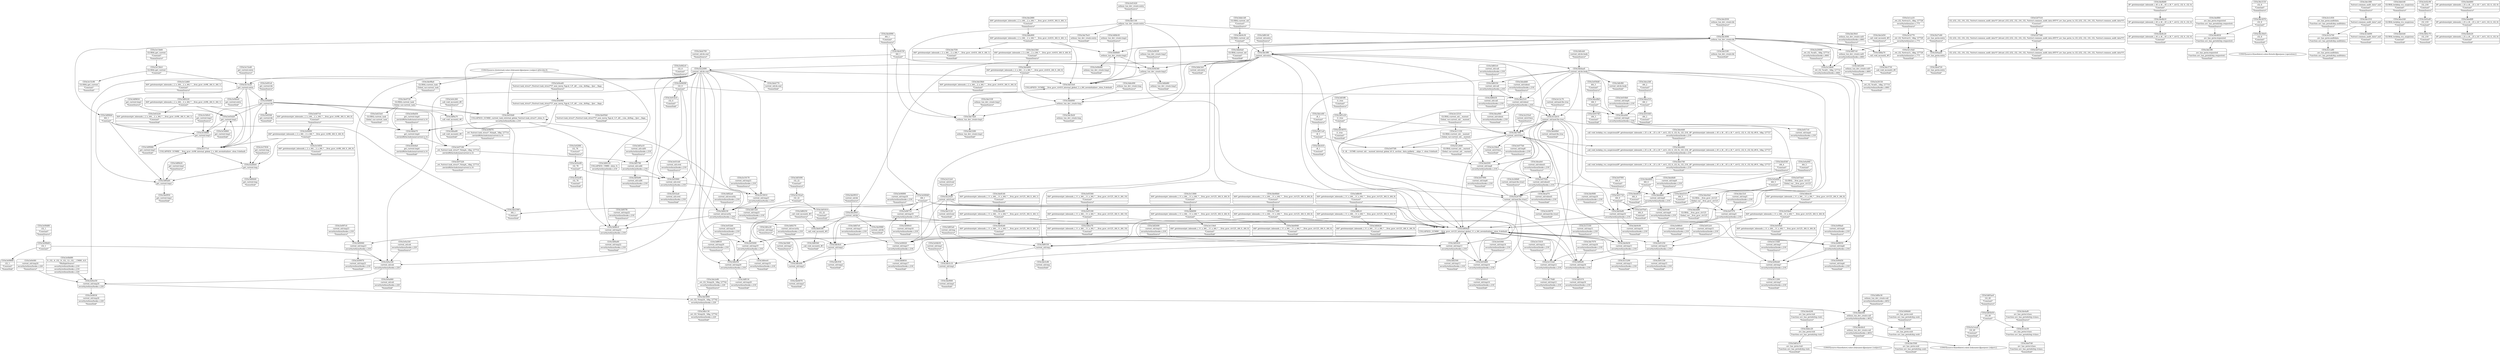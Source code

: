 digraph {
	CE0x3df0220 [shape=record,shape=Mrecord,label="{CE0x3df0220|i64*_getelementptr_inbounds_(_2_x_i64_,_2_x_i64_*___llvm_gcov_ctr98,_i64_0,_i64_1)|*Constant*}"]
	CE0x3dfee70 [shape=record,shape=Mrecord,label="{CE0x3dfee70|i64*_getelementptr_inbounds_(_11_x_i64_,_11_x_i64_*___llvm_gcov_ctr125,_i64_0,_i64_10)|*Constant*|*SummSink*}"]
	CE0x3de8b80 [shape=record,shape=Mrecord,label="{CE0x3de8b80|i8*_getelementptr_inbounds_(_45_x_i8_,_45_x_i8_*_.str12,_i32_0,_i32_0)|*Constant*|*SummSource*}"]
	CE0x3de2300 [shape=record,shape=Mrecord,label="{CE0x3de2300|i64_1|*Constant*|*SummSink*}"]
	CE0x3de23b0 [shape=record,shape=Mrecord,label="{CE0x3de23b0|i64*_getelementptr_inbounds_(_2_x_i64_,_2_x_i64_*___llvm_gcov_ctr410,_i64_0,_i64_0)|*Constant*|*SummSource*}"]
	CE0x3de8b10 [shape=record,shape=Mrecord,label="{CE0x3de8b10|i8*_getelementptr_inbounds_(_45_x_i8_,_45_x_i8_*_.str12,_i32_0,_i32_0)|*Constant*}"]
	CE0x3de4d00 [shape=record,shape=Mrecord,label="{CE0x3de4d00|i64*_getelementptr_inbounds_(_2_x_i64_,_2_x_i64_*___llvm_gcov_ctr410,_i64_0,_i64_0)|*Constant*}"]
	CE0x3e02ef0 [shape=record,shape=Mrecord,label="{CE0x3e02ef0|i32_78|*Constant*|*SummSink*}"]
	CE0x3dfc8c0 [shape=record,shape=Mrecord,label="{CE0x3dfc8c0|current_sid:tmp2}"]
	CE0x3de3560 [shape=record,shape=Mrecord,label="{CE0x3de3560|avc_has_perm:ssid|Function::avc_has_perm&Arg::ssid::|*SummSink*}"]
	CE0x5b27e80 [shape=record,shape=Mrecord,label="{CE0x5b27e80|avc_has_perm:entry|*SummSource*}"]
	CE0x3dffe90 [shape=record,shape=Mrecord,label="{CE0x3dffe90|i64*_getelementptr_inbounds_(_11_x_i64_,_11_x_i64_*___llvm_gcov_ctr125,_i64_0,_i64_9)|*Constant*|*SummSource*}"]
	CE0x3e05000 [shape=record,shape=Mrecord,label="{CE0x3e05000|current_sid:tmp19|security/selinux/hooks.c,218}"]
	CE0x3e22420 [shape=record,shape=Mrecord,label="{CE0x3e22420|current_sid:if.end}"]
	CE0x36e30e0 [shape=record,shape=Mrecord,label="{CE0x36e30e0|i32_8|*Constant*|*SummSink*}"]
	CE0x3de29e0 [shape=record,shape=Mrecord,label="{CE0x3de29e0|current_sid:bb}"]
	CE0x3e07990 [shape=record,shape=Mrecord,label="{CE0x3e07990|current_sid:tmp8|security/selinux/hooks.c,218|*SummSink*}"]
	CE0x3dea8d0 [shape=record,shape=Mrecord,label="{CE0x3dea8d0|current_sid:tobool|security/selinux/hooks.c,218|*SummSource*}"]
	CE0x3e0e8a0 [shape=record,shape=Mrecord,label="{CE0x3e0e8a0|get_current:tmp4|./arch/x86/include/asm/current.h,14|*SummSink*}"]
	CE0x3e06ee0 [shape=record,shape=Mrecord,label="{CE0x3e06ee0|get_current:entry|*SummSink*}"]
	CE0x3ddfb60 [shape=record,shape=Mrecord,label="{CE0x3ddfb60|selinux_tun_dev_create:tmp2}"]
	CE0x549fd40 [shape=record,shape=Mrecord,label="{CE0x549fd40|avc_has_perm:ssid|Function::avc_has_perm&Arg::ssid::|*SummSource*}"]
	CE0x3de9d30 [shape=record,shape=Mrecord,label="{CE0x3de9d30|current_sid:tmp11|security/selinux/hooks.c,218}"]
	CE0x3e06710 [shape=record,shape=Mrecord,label="{CE0x3e06710|current_sid:tmp18|security/selinux/hooks.c,218}"]
	CE0x3ded6b0 [shape=record,shape=Mrecord,label="{CE0x3ded6b0|current_sid:tmp9|security/selinux/hooks.c,218}"]
	CE0x3e15410 [shape=record,shape=Mrecord,label="{CE0x3e15410|current_sid:tmp12|security/selinux/hooks.c,218|*SummSource*}"]
	CE0x3e0f360 [shape=record,shape=Mrecord,label="{CE0x3e0f360|get_current:bb|*SummSink*}"]
	CE0x3df0e30 [shape=record,shape=Mrecord,label="{CE0x3df0e30|selinux_tun_dev_create:call|security/selinux/hooks.c,4652|*SummSource*}"]
	CE0x3e0ea60 [shape=record,shape=Mrecord,label="{CE0x3e0ea60|%struct.task_struct*_(%struct.task_struct**)*_asm_movq_%gs:$_1:P_,$0_,_r,im,_dirflag_,_fpsr_,_flags_|*SummSource*}"]
	CE0x3df04a0 [shape=record,shape=Mrecord,label="{CE0x3df04a0|COLLAPSED:_GCMRE___llvm_gcov_ctr125_internal_global_11_x_i64_zeroinitializer:_elem_0:default:}"]
	CE0x3df47f0 [shape=record,shape=Mrecord,label="{CE0x3df47f0|current_sid:tmp22|security/selinux/hooks.c,218|*SummSource*}"]
	CE0x3de3ff0 [shape=record,shape=Mrecord,label="{CE0x3de3ff0|current_sid:entry}"]
	CE0x3e22490 [shape=record,shape=Mrecord,label="{CE0x3e22490|current_sid:do.end}"]
	"CONST[source:0(mediator),value:0(static)][purpose:{operation}]"
	CE0x3dff050 [shape=record,shape=Mrecord,label="{CE0x3dff050|current_sid:tmp20|security/selinux/hooks.c,218|*SummSource*}"]
	CE0x3df46c0 [shape=record,shape=Mrecord,label="{CE0x3df46c0|current_sid:tmp22|security/selinux/hooks.c,218}"]
	CE0x3e633e0 [shape=record,shape=Mrecord,label="{CE0x3e633e0|GLOBAL:current_task|Global_var:current_task|*SummSink*}"]
	CE0x3dde800 [shape=record,shape=Mrecord,label="{CE0x3dde800|i64*_getelementptr_inbounds_(_2_x_i64_,_2_x_i64_*___llvm_gcov_ctr410,_i64_0,_i64_1)|*Constant*}"]
	CE0x3e03870 [shape=record,shape=Mrecord,label="{CE0x3e03870|i1_true|*Constant*|*SummSink*}"]
	CE0x3e00eb0 [shape=record,shape=Mrecord,label="{CE0x3e00eb0|current_sid:tmp7|security/selinux/hooks.c,218}"]
	CE0x3e1c930 [shape=record,shape=Mrecord,label="{CE0x3e1c930|avc_has_perm:auditdata|Function::avc_has_perm&Arg::auditdata::|*SummSource*}"]
	CE0x3df2420 [shape=record,shape=Mrecord,label="{CE0x3df2420|current_sid:tmp13|security/selinux/hooks.c,218}"]
	CE0x3de39c0 [shape=record,shape=Mrecord,label="{CE0x3de39c0|selinux_tun_dev_create:call1|security/selinux/hooks.c,4661|*SummSource*}"]
	CE0x3e1ee30 [shape=record,shape=Mrecord,label="{CE0x3e1ee30|avc_has_perm:tclass|Function::avc_has_perm&Arg::tclass::}"]
	CE0x3de0e30 [shape=record,shape=Mrecord,label="{CE0x3de0e30|GLOBAL:current_sid|*Constant*}"]
	CE0x3def7d0 [shape=record,shape=Mrecord,label="{CE0x3def7d0|avc_has_perm:tclass|Function::avc_has_perm&Arg::tclass::|*SummSink*}"]
	CE0x3e15290 [shape=record,shape=Mrecord,label="{CE0x3e15290|current_sid:tmp11|security/selinux/hooks.c,218|*SummSink*}"]
	CE0x3dfaa80 [shape=record,shape=Mrecord,label="{CE0x3dfaa80|_call_void_mcount()_#3|*SummSink*}"]
	CE0x3de25c0 [shape=record,shape=Mrecord,label="{CE0x3de25c0|current_sid:tobool|security/selinux/hooks.c,218}"]
	CE0x5d65a70 [shape=record,shape=Mrecord,label="{CE0x5d65a70|avc_has_perm:tsid|Function::avc_has_perm&Arg::tsid::|*SummSink*}"]
	CE0x3df42a0 [shape=record,shape=Mrecord,label="{CE0x3df42a0|current_sid:security|security/selinux/hooks.c,218|*SummSource*}"]
	CE0x3e03060 [shape=record,shape=Mrecord,label="{CE0x3e03060|current_sid:cred|security/selinux/hooks.c,218}"]
	CE0x3df9a70 [shape=record,shape=Mrecord,label="{CE0x3df9a70|_call_void_mcount()_#3}"]
	CE0x3e110d0 [shape=record,shape=Mrecord,label="{CE0x3e110d0|current_sid:tmp7|security/selinux/hooks.c,218|*SummSource*}"]
	CE0x3df11a0 [shape=record,shape=Mrecord,label="{CE0x3df11a0|i8_1|*Constant*}"]
	CE0x3de7bc0 [shape=record,shape=Mrecord,label="{CE0x3de7bc0|selinux_tun_dev_create:entry|*SummSink*}"]
	CE0x3deaf70 [shape=record,shape=Mrecord,label="{CE0x3deaf70|current_sid:tobool1|security/selinux/hooks.c,218|*SummSink*}"]
	CE0x3de9910 [shape=record,shape=Mrecord,label="{CE0x3de9910|current_sid:bb|*SummSource*}"]
	CE0x3df1070 [shape=record,shape=Mrecord,label="{CE0x3df1070|current_sid:tmp16|security/selinux/hooks.c,218|*SummSink*}"]
	CE0x3e15e20 [shape=record,shape=Mrecord,label="{CE0x3e15e20|get_current:entry}"]
	CE0x3dea9b0 [shape=record,shape=Mrecord,label="{CE0x3dea9b0|i64_3|*Constant*}"]
	CE0x3e248d0 [shape=record,shape=Mrecord,label="{CE0x3e248d0|current_sid:land.lhs.true2|*SummSource*}"]
	"CONST[source:0(mediator),value:2(dynamic)][purpose:{subject}]"
	CE0x3e1ca10 [shape=record,shape=Mrecord,label="{CE0x3e1ca10|_ret_i32_%retval.0,_!dbg_!27728|security/selinux/avc.c,775|*SummSource*}"]
	CE0x3df1810 [shape=record,shape=Mrecord,label="{CE0x3df1810|i32_22|*Constant*|*SummSink*}"]
	CE0x3e54860 [shape=record,shape=Mrecord,label="{CE0x3e54860|get_current:tmp2|*SummSink*}"]
	CE0x3dde3e0 [shape=record,shape=Mrecord,label="{CE0x3dde3e0|current_sid:entry|*SummSink*}"]
	CE0x3df0330 [shape=record,shape=Mrecord,label="{CE0x3df0330|current_sid:tmp}"]
	CE0x3e0c260 [shape=record,shape=Mrecord,label="{CE0x3e0c260|_call_void_mcount()_#3|*SummSource*}"]
	CE0x3e24970 [shape=record,shape=Mrecord,label="{CE0x3e24970|current_sid:land.lhs.true2|*SummSink*}"]
	CE0x3ded610 [shape=record,shape=Mrecord,label="{CE0x3ded610|i64_4|*Constant*|*SummSink*}"]
	CE0x3e05180 [shape=record,shape=Mrecord,label="{CE0x3e05180|i64*_getelementptr_inbounds_(_11_x_i64_,_11_x_i64_*___llvm_gcov_ctr125,_i64_0,_i64_10)|*Constant*}"]
	CE0x3de4150 [shape=record,shape=Mrecord,label="{CE0x3de4150|i64_1|*Constant*}"]
	CE0x3def000 [shape=record,shape=Mrecord,label="{CE0x3def000|current_sid:tmp1|*SummSink*}"]
	CE0x3dea310 [shape=record,shape=Mrecord,label="{CE0x3dea310|i64_2|*Constant*}"]
	CE0x3df4120 [shape=record,shape=Mrecord,label="{CE0x3df4120|COLLAPSED:_CMRE:_elem_0::|security/selinux/hooks.c,218}"]
	CE0x3dea940 [shape=record,shape=Mrecord,label="{CE0x3dea940|current_sid:tobool|security/selinux/hooks.c,218|*SummSink*}"]
	CE0x3de53e0 [shape=record,shape=Mrecord,label="{CE0x3de53e0|COLLAPSED:_GCMRE___llvm_gcov_ctr410_internal_global_2_x_i64_zeroinitializer:_elem_0:default:}"]
	CE0x3de95b0 [shape=record,shape=Mrecord,label="{CE0x3de95b0|%struct.task_struct*_(%struct.task_struct**)*_asm_movq_%gs:$_1:P_,$0_,_r,im,_dirflag_,_fpsr_,_flags_|*SummSink*}"]
	CE0x3df9980 [shape=record,shape=Mrecord,label="{CE0x3df9980|get_current:tmp3|*SummSink*}"]
	CE0x3df1690 [shape=record,shape=Mrecord,label="{CE0x3df1690|i32_22|*Constant*|*SummSource*}"]
	CE0x3de9160 [shape=record,shape=Mrecord,label="{CE0x3de9160|current_sid:tmp9|security/selinux/hooks.c,218|*SummSink*}"]
	CE0x3defc40 [shape=record,shape=Mrecord,label="{CE0x3defc40|GLOBAL:lockdep_rcu_suspicious|*Constant*|*SummSource*}"]
	CE0x3de6940 [shape=record,shape=Mrecord,label="{CE0x3de6940|i64*_getelementptr_inbounds_(_11_x_i64_,_11_x_i64_*___llvm_gcov_ctr125,_i64_0,_i64_6)|*Constant*|*SummSink*}"]
	CE0x3de9720 [shape=record,shape=Mrecord,label="{CE0x3de9720|GLOBAL:current_task|Global_var:current_task}"]
	CE0x3e09d80 [shape=record,shape=Mrecord,label="{CE0x3e09d80|i32_1|*Constant*|*SummSource*}"]
	CE0x3e0bd50 [shape=record,shape=Mrecord,label="{CE0x3e0bd50|get_current:tmp4|./arch/x86/include/asm/current.h,14|*SummSource*}"]
	CE0x3e119e0 [shape=record,shape=Mrecord,label="{CE0x3e119e0|i64*_getelementptr_inbounds_(_11_x_i64_,_11_x_i64_*___llvm_gcov_ctr125,_i64_0,_i64_0)|*Constant*|*SummSink*}"]
	CE0x3de44c0 [shape=record,shape=Mrecord,label="{CE0x3de44c0|selinux_tun_dev_create:call|security/selinux/hooks.c,4652|*SummSink*}"]
	CE0x3e056d0 [shape=record,shape=Mrecord,label="{CE0x3e056d0|i64_3|*Constant*|*SummSource*}"]
	"CONST[source:0(mediator),value:2(dynamic)][purpose:{object}]"
	CE0x3dfeee0 [shape=record,shape=Mrecord,label="{CE0x3dfeee0|current_sid:tmp19|security/selinux/hooks.c,218|*SummSink*}"]
	CE0x3ddec20 [shape=record,shape=Mrecord,label="{CE0x3ddec20|avc_has_perm:tsid|Function::avc_has_perm&Arg::tsid::}"]
	CE0x3e170d0 [shape=record,shape=Mrecord,label="{CE0x3e170d0|current_sid:tmp12|security/selinux/hooks.c,218|*SummSink*}"]
	CE0x3de3730 [shape=record,shape=Mrecord,label="{CE0x3de3730|_call_void_mcount()_#3|*SummSink*}"]
	CE0x3e12c70 [shape=record,shape=Mrecord,label="{CE0x3e12c70|current_sid:land.lhs.true|*SummSource*}"]
	CE0x3df2c70 [shape=record,shape=Mrecord,label="{CE0x3df2c70|i32_218|*Constant*|*SummSink*}"]
	CE0x3e192a0 [shape=record,shape=Mrecord,label="{CE0x3e192a0|i32_22|*Constant*}"]
	CE0x3e11200 [shape=record,shape=Mrecord,label="{CE0x3e11200|current_sid:tmp7|security/selinux/hooks.c,218|*SummSink*}"]
	CE0x3df06b0 [shape=record,shape=Mrecord,label="{CE0x3df06b0|i64_1|*Constant*}"]
	CE0x3de2930 [shape=record,shape=Mrecord,label="{CE0x3de2930|selinux_tun_dev_create:bb|*SummSource*}"]
	CE0x3df6560 [shape=record,shape=Mrecord,label="{CE0x3df6560|_call_void_mcount()_#3|*SummSink*}"]
	CE0x3e01250 [shape=record,shape=Mrecord,label="{CE0x3e01250|current_sid:tmp15|security/selinux/hooks.c,218}"]
	CE0x3e45d20 [shape=record,shape=Mrecord,label="{CE0x3e45d20|get_current:tmp2}"]
	CE0x3df2500 [shape=record,shape=Mrecord,label="{CE0x3df2500|current_sid:tmp13|security/selinux/hooks.c,218|*SummSink*}"]
	CE0x3dea440 [shape=record,shape=Mrecord,label="{CE0x3dea440|current_sid:tmp4|security/selinux/hooks.c,218}"]
	CE0x3defe20 [shape=record,shape=Mrecord,label="{CE0x3defe20|i8*_getelementptr_inbounds_(_25_x_i8_,_25_x_i8_*_.str3,_i32_0,_i32_0)|*Constant*|*SummSink*}"]
	CE0x3e158c0 [shape=record,shape=Mrecord,label="{CE0x3e158c0|GLOBAL:get_current|*Constant*}"]
	CE0x3ded460 [shape=record,shape=Mrecord,label="{CE0x3ded460|i64_4|*Constant*}"]
	CE0x3ded720 [shape=record,shape=Mrecord,label="{CE0x3ded720|avc_has_perm:entry|*SummSink*}"]
	CE0x3de9c00 [shape=record,shape=Mrecord,label="{CE0x3de9c00|current_sid:tmp10|security/selinux/hooks.c,218|*SummSink*}"]
	CE0x3df9850 [shape=record,shape=Mrecord,label="{CE0x3df9850|get_current:tmp2|*SummSource*}"]
	CE0x3e02e80 [shape=record,shape=Mrecord,label="{CE0x3e02e80|i32_78|*Constant*}"]
	CE0x3e1db40 [shape=record,shape=Mrecord,label="{CE0x3e1db40|_ret_i32_%call1,_!dbg_!27714|security/selinux/hooks.c,4661}"]
	CE0x3e075f0 [shape=record,shape=Mrecord,label="{CE0x3e075f0|0:_i8,_:_GCMR_current_sid.__warned_internal_global_i8_0,_section_.data.unlikely_,_align_1:_elem_0:default:}"]
	CE0x3e0ef40 [shape=record,shape=Mrecord,label="{CE0x3e0ef40|current_sid:tmp24|security/selinux/hooks.c,220|*SummSource*}"]
	CE0x3ded4d0 [shape=record,shape=Mrecord,label="{CE0x3ded4d0|current_sid:tmp9|security/selinux/hooks.c,218|*SummSource*}"]
	"CONST[source:2(external),value:2(dynamic)][purpose:{subject}][SrcIdx:0]"
	CE0x3dfd850 [shape=record,shape=Mrecord,label="{CE0x3dfd850|current_sid:tmp17|security/selinux/hooks.c,218|*SummSink*}"]
	CE0x3e06090 [shape=record,shape=Mrecord,label="{CE0x3e06090|i32_0|*Constant*}"]
	CE0x3ded310 [shape=record,shape=Mrecord,label="{CE0x3ded310|i64_5|*Constant*|*SummSink*}"]
	CE0x3e06890 [shape=record,shape=Mrecord,label="{CE0x3e06890|current_sid:tmp18|security/selinux/hooks.c,218|*SummSource*}"]
	CE0x3df2490 [shape=record,shape=Mrecord,label="{CE0x3df2490|current_sid:tmp13|security/selinux/hooks.c,218|*SummSource*}"]
	CE0x3e07180 [shape=record,shape=Mrecord,label="{CE0x3e07180|_ret_%struct.task_struct*_%tmp4,_!dbg_!27714|./arch/x86/include/asm/current.h,14}"]
	CE0x3df4370 [shape=record,shape=Mrecord,label="{CE0x3df4370|current_sid:security|security/selinux/hooks.c,218|*SummSink*}"]
	CE0x3e12510 [shape=record,shape=Mrecord,label="{CE0x3e12510|GLOBAL:current_sid.__warned|Global_var:current_sid.__warned|*SummSource*}"]
	CE0x3e09b60 [shape=record,shape=Mrecord,label="{CE0x3e09b60|i32_1|*Constant*}"]
	CE0x3deff40 [shape=record,shape=Mrecord,label="{CE0x3deff40|avc_has_perm:requested|Function::avc_has_perm&Arg::requested::|*SummSource*}"]
	CE0x52f7510 [shape=record,shape=Mrecord,label="{CE0x52f7510|i32_(i32,_i32,_i16,_i32,_%struct.common_audit_data*)*_bitcast_(i32_(i32,_i32,_i16,_i32,_%struct.common_audit_data.495*)*_avc_has_perm_to_i32_(i32,_i32,_i16,_i32,_%struct.common_audit_data*)*)|*Constant*|*SummSource*}"]
	CE0x3e0b8f0 [shape=record,shape=Mrecord,label="{CE0x3e0b8f0|get_current:bb}"]
	CE0x3e01720 [shape=record,shape=Mrecord,label="{CE0x3e01720|i64_0|*Constant*}"]
	CE0x3e548d0 [shape=record,shape=Mrecord,label="{CE0x3e548d0|get_current:tmp3}"]
	CE0x36e3150 [shape=record,shape=Mrecord,label="{CE0x36e3150|i32_8|*Constant*|*SummSource*}"]
	CE0x3e19170 [shape=record,shape=Mrecord,label="{CE0x3e19170|current_sid:tmp21|security/selinux/hooks.c,218|*SummSource*}"]
	CE0x3e0f490 [shape=record,shape=Mrecord,label="{CE0x3e0f490|i64*_getelementptr_inbounds_(_2_x_i64_,_2_x_i64_*___llvm_gcov_ctr98,_i64_0,_i64_0)|*Constant*}"]
	CE0x3e235e0 [shape=record,shape=Mrecord,label="{CE0x3e235e0|current_sid:if.then|*SummSource*}"]
	CE0x3df6250 [shape=record,shape=Mrecord,label="{CE0x3df6250|_call_void_mcount()_#3|*SummSource*}"]
	CE0x3dde490 [shape=record,shape=Mrecord,label="{CE0x3dde490|selinux_tun_dev_create:tmp|*SummSource*}"]
	CE0x3df4b30 [shape=record,shape=Mrecord,label="{CE0x3df4b30|selinux_tun_dev_create:tmp2|*SummSource*}"]
	CE0x3de5c10 [shape=record,shape=Mrecord,label="{CE0x3de5c10|current_sid:tmp1}"]
	CE0x3e1eea0 [shape=record,shape=Mrecord,label="{CE0x3e1eea0|i16_49|*Constant*|*SummSink*}"]
	CE0x3de2d50 [shape=record,shape=Mrecord,label="{CE0x3de2d50|_call_void_mcount()_#3|*SummSource*}"]
	CE0x3e05740 [shape=record,shape=Mrecord,label="{CE0x3e05740|i64_3|*Constant*|*SummSink*}"]
	CE0x3e16f50 [shape=record,shape=Mrecord,label="{CE0x3e16f50|i64*_getelementptr_inbounds_(_2_x_i64_,_2_x_i64_*___llvm_gcov_ctr98,_i64_0,_i64_0)|*Constant*|*SummSink*}"]
	CE0x3de55f0 [shape=record,shape=Mrecord,label="{CE0x3de55f0|selinux_tun_dev_create:bb|*SummSink*}"]
	CE0x3e05560 [shape=record,shape=Mrecord,label="{CE0x3e05560|i64*_getelementptr_inbounds_(_11_x_i64_,_11_x_i64_*___llvm_gcov_ctr125,_i64_0,_i64_10)|*Constant*|*SummSource*}"]
	CE0x3e236e0 [shape=record,shape=Mrecord,label="{CE0x3e236e0|current_sid:if.then|*SummSink*}"]
	CE0x3de8140 [shape=record,shape=Mrecord,label="{CE0x3de8140|i64*_getelementptr_inbounds_(_11_x_i64_,_11_x_i64_*___llvm_gcov_ctr125,_i64_0,_i64_1)|*Constant*|*SummSource*}"]
	CE0x5d65ae0 [shape=record,shape=Mrecord,label="{CE0x5d65ae0|i16_49|*Constant*|*SummSource*}"]
	CE0x3dfcf80 [shape=record,shape=Mrecord,label="{CE0x3dfcf80|current_sid:do.body|*SummSink*}"]
	CE0x3e212e0 [shape=record,shape=Mrecord,label="{CE0x3e212e0|current_sid:if.end|*SummSource*}"]
	CE0x3e11800 [shape=record,shape=Mrecord,label="{CE0x3e11800|i64*_getelementptr_inbounds_(_11_x_i64_,_11_x_i64_*___llvm_gcov_ctr125,_i64_0,_i64_0)|*Constant*|*SummSource*}"]
	CE0x3e12b10 [shape=record,shape=Mrecord,label="{CE0x3e12b10|current_sid:land.lhs.true}"]
	CE0x3df03a0 [shape=record,shape=Mrecord,label="{CE0x3df03a0|current_sid:tmp|*SummSource*}"]
	CE0x3e09f00 [shape=record,shape=Mrecord,label="{CE0x3e09f00|i32_1|*Constant*|*SummSink*}"]
	CE0x3de9980 [shape=record,shape=Mrecord,label="{CE0x3de9980|current_sid:bb|*SummSink*}"]
	CE0x3de2e80 [shape=record,shape=Mrecord,label="{CE0x3de2e80|_ret_i32_%tmp24,_!dbg_!27742|security/selinux/hooks.c,220|*SummSource*}"]
	CE0x3dde0f0 [shape=record,shape=Mrecord,label="{CE0x3dde0f0|selinux_tun_dev_create:call|security/selinux/hooks.c,4652}"]
	CE0x3e577c0 [shape=record,shape=Mrecord,label="{CE0x3e577c0|COLLAPSED:_GCMRE___llvm_gcov_ctr98_internal_global_2_x_i64_zeroinitializer:_elem_0:default:}"]
	CE0x3e07f00 [shape=record,shape=Mrecord,label="{CE0x3e07f00|i64_0|*Constant*|*SummSource*}"]
	CE0x3dea540 [shape=record,shape=Mrecord,label="{CE0x3dea540|GLOBAL:lockdep_rcu_suspicious|*Constant*}"]
	CE0x3de11f0 [shape=record,shape=Mrecord,label="{CE0x3de11f0|selinux_tun_dev_create:entry}"]
	CE0x3e062c0 [shape=record,shape=Mrecord,label="{CE0x3e062c0|i32_0|*Constant*|*SummSource*}"]
	CE0x3de5280 [shape=record,shape=Mrecord,label="{CE0x3de5280|selinux_tun_dev_create:tmp1|*SummSink*}"]
	CE0x3e031d0 [shape=record,shape=Mrecord,label="{CE0x3e031d0|current_sid:cred|security/selinux/hooks.c,218|*SummSource*}"]
	CE0x3de1ff0 [shape=record,shape=Mrecord,label="{CE0x3de1ff0|avc_has_perm:requested|Function::avc_has_perm&Arg::requested::|*SummSink*}"]
	CE0x3de7070 [shape=record,shape=Mrecord,label="{CE0x3de7070|current_sid:tmp16|security/selinux/hooks.c,218|*SummSource*}"]
	CE0x3dfd090 [shape=record,shape=Mrecord,label="{CE0x3dfd090|i64*_getelementptr_inbounds_(_11_x_i64_,_11_x_i64_*___llvm_gcov_ctr125,_i64_0,_i64_0)|*Constant*}"]
	CE0x3dfd420 [shape=record,shape=Mrecord,label="{CE0x3dfd420|i64*_getelementptr_inbounds_(_11_x_i64_,_11_x_i64_*___llvm_gcov_ctr125,_i64_0,_i64_9)|*Constant*|*SummSink*}"]
	CE0x3df6350 [shape=record,shape=Mrecord,label="{CE0x3df6350|current_sid:call|security/selinux/hooks.c,218}"]
	CE0x3e0a6b0 [shape=record,shape=Mrecord,label="{CE0x3e0a6b0|i64_5|*Constant*}"]
	CE0x3dde6a0 [shape=record,shape=Mrecord,label="{CE0x3dde6a0|GLOBAL:current_sid|*Constant*|*SummSink*}"]
	CE0x3deedf0 [shape=record,shape=Mrecord,label="{CE0x3deedf0|i64*_getelementptr_inbounds_(_11_x_i64_,_11_x_i64_*___llvm_gcov_ctr125,_i64_0,_i64_1)|*Constant*}"]
	CE0x3e081f0 [shape=record,shape=Mrecord,label="{CE0x3e081f0|selinux_tun_dev_create:tmp3|*SummSource*}"]
	CE0x3e0ee50 [shape=record,shape=Mrecord,label="{CE0x3e0ee50|current_sid:tmp24|security/selinux/hooks.c,220}"]
	CE0x3e17200 [shape=record,shape=Mrecord,label="{CE0x3e17200|i64*_getelementptr_inbounds_(_11_x_i64_,_11_x_i64_*___llvm_gcov_ctr125,_i64_0,_i64_6)|*Constant*}"]
	CE0x3df6430 [shape=record,shape=Mrecord,label="{CE0x3df6430|current_sid:call|security/selinux/hooks.c,218|*SummSink*}"]
	CE0x3e03f40 [shape=record,shape=Mrecord,label="{CE0x3e03f40|current_sid:tmp14|security/selinux/hooks.c,218|*SummSource*}"]
	CE0x3defd60 [shape=record,shape=Mrecord,label="{CE0x3defd60|i8*_getelementptr_inbounds_(_25_x_i8_,_25_x_i8_*_.str3,_i32_0,_i32_0)|*Constant*|*SummSource*}"]
	CE0x3e06f70 [shape=record,shape=Mrecord,label="{CE0x3e06f70|_ret_%struct.task_struct*_%tmp4,_!dbg_!27714|./arch/x86/include/asm/current.h,14|*SummSource*}"]
	CE0x3df07e0 [shape=record,shape=Mrecord,label="{CE0x3df07e0|selinux_tun_dev_create:call1|security/selinux/hooks.c,4661}"]
	CE0x3df5a10 [shape=record,shape=Mrecord,label="{CE0x3df5a10|current_sid:call4|security/selinux/hooks.c,218|*SummSource*}"]
	CE0x3e016b0 [shape=record,shape=Mrecord,label="{CE0x3e016b0|current_sid:tmp4|security/selinux/hooks.c,218|*SummSource*}"]
	CE0x3dece60 [shape=record,shape=Mrecord,label="{CE0x3dece60|i8_1|*Constant*|*SummSource*}"]
	CE0x3e097c0 [shape=record,shape=Mrecord,label="{CE0x3e097c0|current_sid:tmp23|security/selinux/hooks.c,218|*SummSource*}"]
	CE0x3dfda70 [shape=record,shape=Mrecord,label="{CE0x3dfda70|_call_void_mcount()_#3}"]
	CE0x3e12640 [shape=record,shape=Mrecord,label="{CE0x3e12640|GLOBAL:current_sid.__warned|Global_var:current_sid.__warned|*SummSink*}"]
	CE0x3e01420 [shape=record,shape=Mrecord,label="{CE0x3e01420|selinux_tun_dev_create:entry|*SummSource*}"]
	CE0x3e0a940 [shape=record,shape=Mrecord,label="{CE0x3e0a940|i64_5|*Constant*|*SummSource*}"]
	CE0x3e049d0 [shape=record,shape=Mrecord,label="{CE0x3e049d0|i64_1|*Constant*}"]
	CE0x3e11330 [shape=record,shape=Mrecord,label="{CE0x3e11330|GLOBAL:current_sid.__warned|Global_var:current_sid.__warned}"]
	CE0x3df63c0 [shape=record,shape=Mrecord,label="{CE0x3df63c0|current_sid:call|security/selinux/hooks.c,218|*SummSource*}"]
	CE0x3e1ca80 [shape=record,shape=Mrecord,label="{CE0x3e1ca80|avc_has_perm:auditdata|Function::avc_has_perm&Arg::auditdata::|*SummSink*}"]
	CE0x3e0b680 [shape=record,shape=Mrecord,label="{CE0x3e0b680|0:_i32,_4:_i32,_8:_i32,_12:_i32,_:_CMRE_4,8_|*MultipleSource*|security/selinux/hooks.c,218|security/selinux/hooks.c,218|security/selinux/hooks.c,220}"]
	CE0x3deafe0 [shape=record,shape=Mrecord,label="{CE0x3deafe0|current_sid:tobool1|security/selinux/hooks.c,218|*SummSource*}"]
	CE0x3e1b700 [shape=record,shape=Mrecord,label="{CE0x3e1b700|avc_has_perm:auditdata|Function::avc_has_perm&Arg::auditdata::}"]
	CE0x3deb9b0 [shape=record,shape=Mrecord,label="{CE0x3deb9b0|current_sid:land.lhs.true|*SummSink*}"]
	CE0x3e04340 [shape=record,shape=Mrecord,label="{CE0x3e04340|selinux_tun_dev_create:tmp3}"]
	CE0x3de76f0 [shape=record,shape=Mrecord,label="{CE0x3de76f0|current_sid:if.then}"]
	CE0x3dde1d0 [shape=record,shape=Mrecord,label="{CE0x3dde1d0|GLOBAL:current_sid|*Constant*|*SummSource*}"]
	CE0x3e20090 [shape=record,shape=Mrecord,label="{CE0x3e20090|_ret_i32_%call1,_!dbg_!27714|security/selinux/hooks.c,4661|*SummSource*}"]
	CE0x3dee9a0 [shape=record,shape=Mrecord,label="{CE0x3dee9a0|GLOBAL:__llvm_gcov_ctr125|Global_var:__llvm_gcov_ctr125}"]
	CE0x3df0ef0 [shape=record,shape=Mrecord,label="{CE0x3df0ef0|current_sid:tmp16|security/selinux/hooks.c,218}"]
	CE0x3deeb80 [shape=record,shape=Mrecord,label="{CE0x3deeb80|GLOBAL:__llvm_gcov_ctr125|Global_var:__llvm_gcov_ctr125|*SummSink*}"]
	CE0x3e00020 [shape=record,shape=Mrecord,label="{CE0x3e00020|current_sid:tmp17|security/selinux/hooks.c,218}"]
	CE0x3e15160 [shape=record,shape=Mrecord,label="{CE0x3e15160|current_sid:tmp11|security/selinux/hooks.c,218|*SummSource*}"]
	CE0x36e3070 [shape=record,shape=Mrecord,label="{CE0x36e3070|i32_8|*Constant*}"]
	CE0x3e0f1e0 [shape=record,shape=Mrecord,label="{CE0x3e0f1e0|get_current:bb|*SummSource*}"]
	CE0x3df2200 [shape=record,shape=Mrecord,label="{CE0x3df2200|selinux_tun_dev_create:call1|security/selinux/hooks.c,4661|*SummSink*}"]
	CE0x3e07920 [shape=record,shape=Mrecord,label="{CE0x3e07920|current_sid:tobool1|security/selinux/hooks.c,218}"]
	CE0x3e017c0 [shape=record,shape=Mrecord,label="{CE0x3e017c0|current_sid:tmp4|security/selinux/hooks.c,218|*SummSink*}"]
	CE0x3e0a1b0 [shape=record,shape=Mrecord,label="{CE0x3e0a1b0|current_sid:sid|security/selinux/hooks.c,220|*SummSource*}"]
	CE0x3de6180 [shape=record,shape=Mrecord,label="{CE0x3de6180|_call_void_mcount()_#3}"]
	CE0x3df0ab0 [shape=record,shape=Mrecord,label="{CE0x3df0ab0|get_current:tmp1}"]
	CE0x3e06d40 [shape=record,shape=Mrecord,label="{CE0x3e06d40|selinux_tun_dev_create:tmp2|*SummSink*}"]
	CE0x3e012c0 [shape=record,shape=Mrecord,label="{CE0x3e012c0|current_sid:tmp15|security/selinux/hooks.c,218|*SummSource*}"]
	CE0x3de3b20 [shape=record,shape=Mrecord,label="{CE0x3de3b20|selinux_tun_dev_create:tmp|*SummSink*}"]
	CE0x3e549c0 [shape=record,shape=Mrecord,label="{CE0x3e549c0|get_current:tmp3|*SummSource*}"]
	CE0x52f7580 [shape=record,shape=Mrecord,label="{CE0x52f7580|i32_(i32,_i32,_i16,_i32,_%struct.common_audit_data*)*_bitcast_(i32_(i32,_i32,_i16,_i32,_%struct.common_audit_data.495*)*_avc_has_perm_to_i32_(i32,_i32,_i16,_i32,_%struct.common_audit_data*)*)|*Constant*}"]
	CE0x3e247b0 [shape=record,shape=Mrecord,label="{CE0x3e247b0|current_sid:land.lhs.true2}"]
	CE0x3e1c9a0 [shape=record,shape=Mrecord,label="{CE0x3e1c9a0|_ret_i32_%retval.0,_!dbg_!27728|security/selinux/avc.c,775|*SummSink*}"]
	CE0x3de7f30 [shape=record,shape=Mrecord,label="{CE0x3de7f30|i64*_getelementptr_inbounds_(_2_x_i64_,_2_x_i64_*___llvm_gcov_ctr410,_i64_0,_i64_1)|*Constant*|*SummSink*}"]
	CE0x3e07fe0 [shape=record,shape=Mrecord,label="{CE0x3e07fe0|i64_0|*Constant*|*SummSink*}"]
	CE0x3e153a0 [shape=record,shape=Mrecord,label="{CE0x3e153a0|current_sid:tmp12|security/selinux/hooks.c,218}"]
	CE0x3def950 [shape=record,shape=Mrecord,label="{CE0x3def950|get_current:tmp1|*SummSink*}"]
	CE0x3e03d60 [shape=record,shape=Mrecord,label="{CE0x3e03d60|current_sid:tmp14|security/selinux/hooks.c,218}"]
	CE0x3e1b770 [shape=record,shape=Mrecord,label="{CE0x3e1b770|_ret_i32_%retval.0,_!dbg_!27728|security/selinux/avc.c,775}"]
	CE0x3e039a0 [shape=record,shape=Mrecord,label="{CE0x3e039a0|i64*_getelementptr_inbounds_(_11_x_i64_,_11_x_i64_*___llvm_gcov_ctr125,_i64_0,_i64_8)|*Constant*|*SummSink*}"]
	CE0x3de82d0 [shape=record,shape=Mrecord,label="{CE0x3de82d0|i64*_getelementptr_inbounds_(_11_x_i64_,_11_x_i64_*___llvm_gcov_ctr125,_i64_0,_i64_1)|*Constant*|*SummSink*}"]
	CE0x3e02c90 [shape=record,shape=Mrecord,label="{CE0x3e02c90|i32_218|*Constant*|*SummSource*}"]
	CE0x3e030d0 [shape=record,shape=Mrecord,label="{CE0x3e030d0|COLLAPSED:_GCMRE_current_task_external_global_%struct.task_struct*:_elem_0::|security/selinux/hooks.c,218}"]
	CE0x3de1f80 [shape=record,shape=Mrecord,label="{CE0x3de1f80|%struct.common_audit_data*_null|*Constant*|*SummSource*}"]
	CE0x3e00d50 [shape=record,shape=Mrecord,label="{CE0x3e00d50|current_sid:tmp6|security/selinux/hooks.c,218|*SummSink*}"]
	CE0x51c4960 [shape=record,shape=Mrecord,label="{CE0x51c4960|avc_has_perm:ssid|Function::avc_has_perm&Arg::ssid::}"]
	CE0x3decfc0 [shape=record,shape=Mrecord,label="{CE0x3decfc0|i8_1|*Constant*|*SummSink*}"]
	CE0x3e080c0 [shape=record,shape=Mrecord,label="{CE0x3e080c0|current_sid:tmp5|security/selinux/hooks.c,218|*SummSink*}"]
	CE0x3df1520 [shape=record,shape=Mrecord,label="{CE0x3df1520|current_sid:tmp21|security/selinux/hooks.c,218|*SummSink*}"]
	CE0x3de4200 [shape=record,shape=Mrecord,label="{CE0x3de4200|avc_has_perm:tsid|Function::avc_has_perm&Arg::tsid::|*SummSource*}"]
	CE0x3de1f10 [shape=record,shape=Mrecord,label="{CE0x3de1f10|%struct.common_audit_data*_null|*Constant*}"]
	CE0x3e0e960 [shape=record,shape=Mrecord,label="{CE0x3e0e960|%struct.task_struct*_(%struct.task_struct**)*_asm_movq_%gs:$_1:P_,$0_,_r,im,_dirflag_,_fpsr_,_flags_}"]
	CE0x3deb700 [shape=record,shape=Mrecord,label="{CE0x3deb700|current_sid:do.end|*SummSource*}"]
	CE0x3dfca30 [shape=record,shape=Mrecord,label="{CE0x3dfca30|current_sid:tmp2|*SummSource*}"]
	CE0x3de2880 [shape=record,shape=Mrecord,label="{CE0x3de2880|i64*_getelementptr_inbounds_(_2_x_i64_,_2_x_i64_*___llvm_gcov_ctr410,_i64_0,_i64_1)|*Constant*|*SummSource*}"]
	CE0x3df4960 [shape=record,shape=Mrecord,label="{CE0x3df4960|current_sid:tmp23|security/selinux/hooks.c,218}"]
	CE0x3dfeb30 [shape=record,shape=Mrecord,label="{CE0x3dfeb30|i64*_getelementptr_inbounds_(_11_x_i64_,_11_x_i64_*___llvm_gcov_ctr125,_i64_0,_i64_8)|*Constant*|*SummSource*}"]
	CE0x5d65b50 [shape=record,shape=Mrecord,label="{CE0x5d65b50|i16_49|*Constant*}"]
	CE0x3de4990 [shape=record,shape=Mrecord,label="{CE0x3de4990|i64_1|*Constant*|*SummSource*}"]
	CE0x3de66b0 [shape=record,shape=Mrecord,label="{CE0x3de66b0|i64*_getelementptr_inbounds_(_11_x_i64_,_11_x_i64_*___llvm_gcov_ctr125,_i64_0,_i64_6)|*Constant*|*SummSource*}"]
	CE0x3df5780 [shape=record,shape=Mrecord,label="{CE0x3df5780|current_sid:call4|security/selinux/hooks.c,218}"]
	CE0x3e04b50 [shape=record,shape=Mrecord,label="{CE0x3e04b50|current_sid:tmp1|*SummSource*}"]
	CE0x3e07de0 [shape=record,shape=Mrecord,label="{CE0x3e07de0|GLOBAL:__llvm_gcov_ctr125|Global_var:__llvm_gcov_ctr125|*SummSource*}"]
	CE0x3dee6d0 [shape=record,shape=Mrecord,label="{CE0x3dee6d0|_call_void_lockdep_rcu_suspicious(i8*_getelementptr_inbounds_(_25_x_i8_,_25_x_i8_*_.str3,_i32_0,_i32_0),_i32_218,_i8*_getelementptr_inbounds_(_45_x_i8_,_45_x_i8_*_.str12,_i32_0,_i32_0))_#10,_!dbg_!27727|security/selinux/hooks.c,218|*SummSource*}"]
	CE0x3de8c20 [shape=record,shape=Mrecord,label="{CE0x3de8c20|i8*_getelementptr_inbounds_(_45_x_i8_,_45_x_i8_*_.str12,_i32_0,_i32_0)|*Constant*|*SummSink*}"]
	CE0x3defcb0 [shape=record,shape=Mrecord,label="{CE0x3defcb0|GLOBAL:lockdep_rcu_suspicious|*Constant*|*SummSink*}"]
	CE0x3e20150 [shape=record,shape=Mrecord,label="{CE0x3e20150|_ret_i32_%call1,_!dbg_!27714|security/selinux/hooks.c,4661|*SummSink*}"]
	CE0x3de3090 [shape=record,shape=Mrecord,label="{CE0x3de3090|selinux_tun_dev_create:bb}"]
	CE0x3de9a80 [shape=record,shape=Mrecord,label="{CE0x3de9a80|current_sid:tmp10|security/selinux/hooks.c,218}"]
	CE0x3dfdd80 [shape=record,shape=Mrecord,label="{CE0x3dfdd80|selinux_tun_dev_create:tmp3|*SummSink*}"]
	CE0x3dfd7e0 [shape=record,shape=Mrecord,label="{CE0x3dfd7e0|current_sid:tmp17|security/selinux/hooks.c,218|*SummSource*}"]
	CE0x3de4830 [shape=record,shape=Mrecord,label="{CE0x3de4830|avc_has_perm:requested|Function::avc_has_perm&Arg::requested::}"]
	CE0x3dfef50 [shape=record,shape=Mrecord,label="{CE0x3dfef50|current_sid:tmp20|security/selinux/hooks.c,218}"]
	CE0x3df6140 [shape=record,shape=Mrecord,label="{CE0x3df6140|current_sid:entry|*SummSource*}"]
	CE0x3e040c0 [shape=record,shape=Mrecord,label="{CE0x3e040c0|current_sid:tmp14|security/selinux/hooks.c,218|*SummSink*}"]
	CE0x3dfab70 [shape=record,shape=Mrecord,label="{CE0x3dfab70|get_current:tmp4|./arch/x86/include/asm/current.h,14}"]
	CE0x3dfcb90 [shape=record,shape=Mrecord,label="{CE0x3dfcb90|current_sid:tmp3}"]
	CE0x3e15b60 [shape=record,shape=Mrecord,label="{CE0x3e15b60|GLOBAL:get_current|*Constant*|*SummSource*}"]
	CE0x3de5120 [shape=record,shape=Mrecord,label="{CE0x3de5120|current_sid:if.end|*SummSink*}"]
	CE0x3e02f60 [shape=record,shape=Mrecord,label="{CE0x3e02f60|i32_78|*Constant*|*SummSource*}"]
	CE0x3de98a0 [shape=record,shape=Mrecord,label="{CE0x3de98a0|GLOBAL:current_task|Global_var:current_task|*SummSource*}"]
	CE0x3de31f0 [shape=record,shape=Mrecord,label="{CE0x3de31f0|selinux_tun_dev_create:tmp1|*SummSource*}"]
	CE0x3df1e20 [shape=record,shape=Mrecord,label="{CE0x3df1e20|i1_true|*Constant*}"]
	CE0x3debaa0 [shape=record,shape=Mrecord,label="{CE0x3debaa0|current_sid:do.body}"]
	CE0x3e052b0 [shape=record,shape=Mrecord,label="{CE0x3e052b0|current_sid:tmp19|security/selinux/hooks.c,218|*SummSource*}"]
	CE0x3e63220 [shape=record,shape=Mrecord,label="{CE0x3e63220|i64*_getelementptr_inbounds_(_2_x_i64_,_2_x_i64_*___llvm_gcov_ctr98,_i64_0,_i64_1)|*Constant*|*SummSink*}"]
	CE0x3dfe130 [shape=record,shape=Mrecord,label="{CE0x3dfe130|_ret_i32_%tmp24,_!dbg_!27742|security/selinux/hooks.c,220|*SummSink*}"]
	CE0x3e12d60 [shape=record,shape=Mrecord,label="{CE0x3e12d60|i64*_getelementptr_inbounds_(_2_x_i64_,_2_x_i64_*___llvm_gcov_ctr98,_i64_0,_i64_1)|*Constant*|*SummSource*}"]
	CE0x3e0a140 [shape=record,shape=Mrecord,label="{CE0x3e0a140|current_sid:sid|security/selinux/hooks.c,220}"]
	CE0x3de4af0 [shape=record,shape=Mrecord,label="{CE0x3de4af0|avc_has_perm:tclass|Function::avc_has_perm&Arg::tclass::|*SummSource*}"]
	CE0x3ded540 [shape=record,shape=Mrecord,label="{CE0x3ded540|i64_4|*Constant*|*SummSource*}"]
	CE0x3dee660 [shape=record,shape=Mrecord,label="{CE0x3dee660|_call_void_lockdep_rcu_suspicious(i8*_getelementptr_inbounds_(_25_x_i8_,_25_x_i8_*_.str3,_i32_0,_i32_0),_i32_218,_i8*_getelementptr_inbounds_(_45_x_i8_,_45_x_i8_*_.str12,_i32_0,_i32_0))_#10,_!dbg_!27727|security/selinux/hooks.c,218}"]
	CE0x3e077b0 [shape=record,shape=Mrecord,label="{CE0x3e077b0|current_sid:tmp8|security/selinux/hooks.c,218|*SummSource*}"]
	CE0x3e09970 [shape=record,shape=Mrecord,label="{CE0x3e09970|current_sid:tmp23|security/selinux/hooks.c,218|*SummSink*}"]
	CE0x3def200 [shape=record,shape=Mrecord,label="{CE0x3def200|current_sid:tmp8|security/selinux/hooks.c,218}"]
	CE0x3e032a0 [shape=record,shape=Mrecord,label="{CE0x3e032a0|current_sid:cred|security/selinux/hooks.c,218|*SummSink*}"]
	CE0x3df1ff0 [shape=record,shape=Mrecord,label="{CE0x3df1ff0|i1_true|*Constant*|*SummSource*}"]
	CE0x3e0f030 [shape=record,shape=Mrecord,label="{CE0x3e0f030|current_sid:tmp24|security/selinux/hooks.c,220|*SummSink*}"]
	CE0x3de6070 [shape=record,shape=Mrecord,label="{CE0x3de6070|current_sid:tmp3|*SummSink*}"]
	CE0x3e014c0 [shape=record,shape=Mrecord,label="{CE0x3e014c0|i32_0|*Constant*|*SummSink*}"]
	CE0x3de5800 [shape=record,shape=Mrecord,label="{CE0x3de5800|_ret_i32_%tmp24,_!dbg_!27742|security/selinux/hooks.c,220}"]
	CE0x3e15ed0 [shape=record,shape=Mrecord,label="{CE0x3e15ed0|get_current:entry|*SummSource*}"]
	CE0x3de5c80 [shape=record,shape=Mrecord,label="{CE0x3de5c80|current_sid:tmp|*SummSink*}"]
	CE0x3de5fd0 [shape=record,shape=Mrecord,label="{CE0x3de5fd0|current_sid:tmp3|*SummSource*}"]
	CE0x3e02af0 [shape=record,shape=Mrecord,label="{CE0x3e02af0|i32_218|*Constant*}"]
	CE0x3e03be0 [shape=record,shape=Mrecord,label="{CE0x3e03be0|i64*_getelementptr_inbounds_(_11_x_i64_,_11_x_i64_*___llvm_gcov_ctr125,_i64_0,_i64_8)|*Constant*}"]
	CE0x3df4230 [shape=record,shape=Mrecord,label="{CE0x3df4230|current_sid:security|security/selinux/hooks.c,218}"]
	CE0x3df4a60 [shape=record,shape=Mrecord,label="{CE0x3df4a60|current_sid:tmp22|security/selinux/hooks.c,218|*SummSink*}"]
	CE0x3e00ba0 [shape=record,shape=Mrecord,label="{CE0x3e00ba0|current_sid:tmp6|security/selinux/hooks.c,218|*SummSource*}"]
	CE0x3e069c0 [shape=record,shape=Mrecord,label="{CE0x3e069c0|current_sid:tmp18|security/selinux/hooks.c,218|*SummSink*}"]
	CE0x3de7d20 [shape=record,shape=Mrecord,label="{CE0x3de7d20|selinux_tun_dev_create:tmp1}"]
	CE0x3e07f70 [shape=record,shape=Mrecord,label="{CE0x3e07f70|current_sid:tmp5|security/selinux/hooks.c,218}"]
	CE0x3e0aae0 [shape=record,shape=Mrecord,label="{CE0x3e0aae0|avc_has_perm:entry}"]
	CE0x3e19010 [shape=record,shape=Mrecord,label="{CE0x3e19010|current_sid:tmp21|security/selinux/hooks.c,218}"]
	CE0x3e15c90 [shape=record,shape=Mrecord,label="{CE0x3e15c90|GLOBAL:get_current|*Constant*|*SummSink*}"]
	CE0x3df0b20 [shape=record,shape=Mrecord,label="{CE0x3df0b20|get_current:tmp1|*SummSource*}"]
	CE0x3e1b690 [shape=record,shape=Mrecord,label="{CE0x3e1b690|%struct.common_audit_data*_null|*Constant*|*SummSink*}"]
	CE0x3deb770 [shape=record,shape=Mrecord,label="{CE0x3deb770|current_sid:do.end|*SummSink*}"]
	CE0x3dffcc0 [shape=record,shape=Mrecord,label="{CE0x3dffcc0|i64*_getelementptr_inbounds_(_11_x_i64_,_11_x_i64_*___llvm_gcov_ctr125,_i64_0,_i64_9)|*Constant*}"]
	CE0x3e57830 [shape=record,shape=Mrecord,label="{CE0x3e57830|get_current:tmp|*SummSource*}"]
	CE0x3dfc930 [shape=record,shape=Mrecord,label="{CE0x3dfc930|current_sid:tmp2|*SummSink*}"]
	CE0x3e40710 [shape=record,shape=Mrecord,label="{CE0x3e40710|i64*_getelementptr_inbounds_(_2_x_i64_,_2_x_i64_*___llvm_gcov_ctr98,_i64_0,_i64_0)|*Constant*|*SummSource*}"]
	CE0x3e07220 [shape=record,shape=Mrecord,label="{CE0x3e07220|_ret_%struct.task_struct*_%tmp4,_!dbg_!27714|./arch/x86/include/asm/current.h,14|*SummSink*}"]
	CE0x3e0a060 [shape=record,shape=Mrecord,label="{CE0x3e0a060|current_sid:sid|security/selinux/hooks.c,220|*SummSink*}"]
	CE0x3dddf40 [shape=record,shape=Mrecord,label="{CE0x3dddf40|selinux_tun_dev_create:tmp}"]
	CE0x3dfceb0 [shape=record,shape=Mrecord,label="{CE0x3dfceb0|current_sid:do.body|*SummSource*}"]
	CE0x3e07aa0 [shape=record,shape=Mrecord,label="{CE0x3e07aa0|i32_(i32,_i32,_i16,_i32,_%struct.common_audit_data*)*_bitcast_(i32_(i32,_i32,_i16,_i32,_%struct.common_audit_data.495*)*_avc_has_perm_to_i32_(i32,_i32,_i16,_i32,_%struct.common_audit_data*)*)|*Constant*|*SummSink*}"]
	CE0x3dea3d0 [shape=record,shape=Mrecord,label="{CE0x3dea3d0|i64_2|*Constant*|*SummSource*}"]
	CE0x3dec5c0 [shape=record,shape=Mrecord,label="{CE0x3dec5c0|current_sid:tmp5|security/selinux/hooks.c,218|*SummSource*}"]
	CE0x3ded0f0 [shape=record,shape=Mrecord,label="{CE0x3ded0f0|i8*_getelementptr_inbounds_(_25_x_i8_,_25_x_i8_*_.str3,_i32_0,_i32_0)|*Constant*}"]
	CE0x3e08050 [shape=record,shape=Mrecord,label="{CE0x3e08050|current_sid:tmp6|security/selinux/hooks.c,218}"]
	CE0x3e01640 [shape=record,shape=Mrecord,label="{CE0x3e01640|i64_2|*Constant*|*SummSink*}"]
	CE0x3df0640 [shape=record,shape=Mrecord,label="{CE0x3df0640|get_current:tmp|*SummSink*}"]
	CE0x3e2b4e0 [shape=record,shape=Mrecord,label="{CE0x3e2b4e0|get_current:tmp}"]
	CE0x3df5b90 [shape=record,shape=Mrecord,label="{CE0x3df5b90|current_sid:call4|security/selinux/hooks.c,218|*SummSink*}"]
	CE0x3de58b0 [shape=record,shape=Mrecord,label="{CE0x3de58b0|i64*_getelementptr_inbounds_(_2_x_i64_,_2_x_i64_*___llvm_gcov_ctr410,_i64_0,_i64_0)|*Constant*|*SummSink*}"]
	CE0x3dff150 [shape=record,shape=Mrecord,label="{CE0x3dff150|current_sid:tmp20|security/selinux/hooks.c,218|*SummSink*}"]
	CE0x3de90f0 [shape=record,shape=Mrecord,label="{CE0x3de90f0|current_sid:tmp10|security/selinux/hooks.c,218|*SummSource*}"]
	CE0x3e01330 [shape=record,shape=Mrecord,label="{CE0x3e01330|current_sid:tmp15|security/selinux/hooks.c,218|*SummSink*}"]
	CE0x3dee740 [shape=record,shape=Mrecord,label="{CE0x3dee740|_call_void_lockdep_rcu_suspicious(i8*_getelementptr_inbounds_(_25_x_i8_,_25_x_i8_*_.str3,_i32_0,_i32_0),_i32_218,_i8*_getelementptr_inbounds_(_45_x_i8_,_45_x_i8_*_.str12,_i32_0,_i32_0))_#10,_!dbg_!27727|security/selinux/hooks.c,218|*SummSink*}"]
	CE0x3e1c930 -> CE0x3e1b700
	CE0x3e57830 -> CE0x3e2b4e0
	CE0x3ded460 -> CE0x3ded610
	CE0x3dea440 -> CE0x3e017c0
	CE0x3dec5c0 -> CE0x3e07f70
	CE0x3e2b4e0 -> CE0x3df0640
	CE0x3e049d0 -> CE0x3dfef50
	CE0x3e03be0 -> CE0x3e039a0
	CE0x3e049d0 -> CE0x3e03d60
	CE0x3de29e0 -> CE0x3df04a0
	CE0x3de3090 -> CE0x3de53e0
	CE0x3e049d0 -> CE0x3de5c10
	"CONST[source:2(external),value:2(dynamic)][purpose:{subject}][SrcIdx:0]" -> CE0x3e030d0
	CE0x3dddf40 -> CE0x3de3b20
	CE0x3e049d0 -> CE0x3e153a0
	CE0x3df04a0 -> CE0x3de9d30
	CE0x3de4990 -> CE0x3de4150
	CE0x3e577c0 -> CE0x3e2b4e0
	CE0x3dffcc0 -> CE0x3dfd420
	CE0x3ded460 -> CE0x3ded6b0
	CE0x3e22490 -> CE0x3df4960
	CE0x3de29e0 -> CE0x3dfc8c0
	CE0x3e22490 -> CE0x3e0a140
	CE0x3de25c0 -> CE0x3dea440
	CE0x3deedf0 -> CE0x3de82d0
	CE0x3e15e20 -> CE0x3e06ee0
	CE0x3df06b0 -> CE0x3df0ab0
	CE0x3de9720 -> CE0x3dfab70
	CE0x3e12b10 -> CE0x3ded6b0
	CE0x3df42a0 -> CE0x3df4230
	CE0x3e06710 -> CE0x3e069c0
	CE0x3debaa0 -> CE0x3dfcf80
	CE0x3de4d00 -> CE0x3dddf40
	CE0x3df4960 -> CE0x3e09970
	CE0x3ded0f0 -> CE0x3defe20
	CE0x3debaa0 -> CE0x3e12b10
	"CONST[source:2(external),value:2(dynamic)][purpose:{subject}][SrcIdx:0]" -> CE0x3df4120
	CE0x3de1f10 -> CE0x3e1b690
	CE0x3df07e0 -> CE0x3df2200
	CE0x3e1b700 -> CE0x3e1ca80
	CE0x3de2930 -> CE0x3de3090
	CE0x3df04a0 -> CE0x3e01250
	CE0x3de4200 -> CE0x3ddec20
	CE0x3de3ff0 -> CE0x3e12b10
	CE0x3deedf0 -> CE0x3df04a0
	CE0x3df0330 -> CE0x3de5c80
	CE0x3dfef50 -> CE0x3dff150
	CE0x3e04340 -> CE0x3de53e0
	CE0x3e0e960 -> CE0x3dfab70
	CE0x3de9a80 -> CE0x3df04a0
	CE0x3debaa0 -> CE0x3e08050
	CE0x3e06090 -> CE0x3e014c0
	CE0x3e049d0 -> CE0x3df0ef0
	CE0x3debaa0 -> CE0x3df04a0
	CE0x3e07f70 -> CE0x3e080c0
	CE0x3de9a80 -> CE0x3de9c00
	CE0x3df0ab0 -> CE0x3def950
	CE0x3df5780 -> CE0x3df5b90
	CE0x3dea440 -> CE0x3e07f70
	CE0x3dee660 -> CE0x3dee740
	CE0x3de3ff0 -> CE0x3df0330
	CE0x3e22490 -> CE0x3e03060
	CE0x3e12b10 -> CE0x3de76f0
	CE0x3df5780 -> CE0x3e03060
	CE0x3e016b0 -> CE0x3dea440
	CE0x3e04340 -> CE0x3dfdd80
	CE0x3de76f0 -> CE0x3e075f0
	CE0x3e0b8f0 -> CE0x3e0f360
	CE0x3e247b0 -> CE0x3de76f0
	CE0x3e192a0 -> CE0x3df4230
	CE0x3e03be0 -> CE0x3df04a0
	CE0x3df0220 -> CE0x3e577c0
	CE0x3dfcb90 -> CE0x3de6070
	CE0x3dee9a0 -> CE0x3e07f70
	CE0x3e15410 -> CE0x3e153a0
	CE0x3de25c0 -> CE0x3e12b10
	CE0x3e45d20 -> CE0x3e548d0
	CE0x3e08050 -> CE0x3e00d50
	CE0x3df2420 -> CE0x3df2500
	CE0x3df63c0 -> CE0x3df6350
	CE0x3dde0f0 -> CE0x51c4960
	CE0x3de3090 -> CE0x3de55f0
	CE0x3de4d00 -> CE0x3de58b0
	CE0x3de9910 -> CE0x3de29e0
	CE0x3df0e30 -> CE0x3dde0f0
	CE0x3e19010 -> CE0x3df4230
	CE0x3de39c0 -> CE0x3df07e0
	CE0x3de4990 -> CE0x3df06b0
	CE0x3e0e960 -> CE0x3de95b0
	CE0x3e03d60 -> CE0x3df04a0
	CE0x3de5c10 -> CE0x3df04a0
	CE0x3e049d0 -> CE0x3e00eb0
	CE0x3e0b8f0 -> CE0x3df9a70
	CE0x3de25c0 -> CE0x3e247b0
	CE0x3de5800 -> CE0x3dfe130
	CE0x3ddec20 -> CE0x5d65a70
	CE0x3ddfb60 -> CE0x3e06d40
	CE0x3de25c0 -> CE0x3de76f0
	CE0x36e3070 -> CE0x36e30e0
	CE0x3e052b0 -> CE0x3e05000
	CE0x3e06090 -> CE0x3e03060
	CE0x3e22490 -> CE0x3dfef50
	CE0x52f7510 -> CE0x52f7580
	CE0x3e09b60 -> CE0x3e0a140
	CE0x3df4120 -> CE0x3df46c0
	CE0x3e158c0 -> CE0x3e15e20
	CE0x3e07f70 -> CE0x3e08050
	CE0x3e0b8f0 -> CE0x3dfab70
	CE0x3e05560 -> CE0x3e05180
	CE0x3e45d20 -> CE0x3e54860
	CE0x3dfd090 -> CE0x3df0330
	CE0x3dea9b0 -> CE0x3dea440
	CE0x3e1ee30 -> CE0x3def7d0
	CE0x3df2490 -> CE0x3df2420
	CE0x5b27e80 -> CE0x3e0aae0
	CE0x3e22420 -> CE0x3e06710
	CE0x3dfca30 -> CE0x3dfc8c0
	CE0x3de25c0 -> CE0x3dea940
	CE0x3df11a0 -> CE0x3e075f0
	CE0x3de76f0 -> CE0x3e236e0
	CE0x3e110d0 -> CE0x3e00eb0
	CE0x3de3090 -> CE0x3dde0f0
	CE0x3df6140 -> CE0x3de3ff0
	CE0x3dde800 -> CE0x3ddfb60
	CE0x3e192a0 -> CE0x3df1810
	CE0x3df1ff0 -> CE0x3df1e20
	CE0x3e11330 -> CE0x3def200
	CE0x3e247b0 -> CE0x3df2420
	CE0x3de8b80 -> CE0x3de8b10
	CE0x3e158c0 -> CE0x3e15c90
	CE0x3de3ff0 -> CE0x3e22490
	CE0x3e02af0 -> CE0x3df2c70
	CE0x3e15b60 -> CE0x3e158c0
	CE0x3df47f0 -> CE0x3df46c0
	CE0x3e05000 -> CE0x3dfef50
	CE0x3e247b0 -> CE0x3e03d60
	CE0x3e06f70 -> CE0x3e07180
	CE0x3de3090 -> CE0x3de3ff0
	CE0x3e12b10 -> CE0x3e07920
	CE0x3de5c10 -> CE0x3def000
	CE0x3dfab70 -> CE0x3e07180
	CE0x3df04a0 -> CE0x3e08050
	CE0x3e030d0 -> CE0x3dfab70
	CE0x3de4150 -> CE0x3e04340
	CE0x3e049d0 -> CE0x3e06710
	CE0x3de66b0 -> CE0x3e17200
	CE0x3e00eb0 -> CE0x3e11200
	CE0x3df5a10 -> CE0x3df5780
	CE0x3e22490 -> CE0x3df04a0
	CE0x3dea9b0 -> CE0x3e05740
	CE0x3e09b60 -> CE0x3e09f00
	CE0x3de3090 -> CE0x3dfda70
	CE0x3de11f0 -> CE0x3de7bc0
	CE0x3df04a0 -> CE0x3dfc8c0
	CE0x3e11330 -> CE0x3e12640
	CE0x3de3ff0 -> CE0x3de5c10
	CE0x3e030d0 -> CE0x3e030d0
	CE0x3e07920 -> CE0x3e247b0
	CE0x3de8b10 -> CE0x3de8c20
	CE0x52f7580 -> CE0x3e0aae0
	CE0x3e031d0 -> CE0x3e03060
	CE0x3df1e20 -> CE0x3e03870
	CE0x3e0aae0 -> CE0x3ded720
	CE0x3de9d30 -> CE0x3e153a0
	CE0x3dfd090 -> CE0x3e119e0
	CE0x3e15e20 -> CE0x3df0ab0
	CE0x3df04a0 -> CE0x3e05000
	CE0x3df0ab0 -> CE0x3e577c0
	CE0x3e03d60 -> CE0x3e040c0
	CE0x3e03be0 -> CE0x3e01250
	CE0x3e12c70 -> CE0x3e12b10
	CE0x3de1f10 -> CE0x3e1b700
	CE0x3e049d0 -> CE0x3de2300
	CE0x3df4230 -> CE0x3df46c0
	CE0x3e077b0 -> CE0x3def200
	CE0x3e06710 -> CE0x3df04a0
	CE0x3dff050 -> CE0x3dfef50
	CE0x3e2b4e0 -> CE0x3df0ab0
	CE0x3e01250 -> CE0x3e01330
	CE0x3e03f40 -> CE0x3e03d60
	CE0x3e15ed0 -> CE0x3e15e20
	CE0x3dde490 -> CE0x3dddf40
	CE0x3dfda70 -> CE0x3de3730
	CE0x3e22490 -> CE0x3e19010
	CE0x3e03060 -> CE0x3e19010
	CE0x3de3ff0 -> CE0x3e247b0
	CE0x3e049d0 -> CE0x3dfcb90
	CE0x3df0ef0 -> CE0x3df04a0
	CE0x3e0ef40 -> CE0x3e0ee50
	CE0x3de90f0 -> CE0x3de9a80
	CE0x3e00eb0 -> CE0x3df04a0
	CE0x3dfc8c0 -> CE0x3dfc930
	CE0x3e04b50 -> CE0x3de5c10
	CE0x3de4150 -> CE0x3de2300
	CE0x3e01720 -> CE0x3e07fe0
	CE0x3dde800 -> CE0x3de7f30
	CE0x3e0bd50 -> CE0x3dfab70
	CE0x3df03a0 -> CE0x3df0330
	CE0x3dea540 -> CE0x3defcb0
	CE0x3e548d0 -> CE0x3e577c0
	CE0x52f7580 -> CE0x3e07aa0
	CE0x3de0e30 -> CE0x3dde6a0
	CE0x3e12d60 -> CE0x3df0220
	CE0x3e22490 -> CE0x3df46c0
	CE0x5d65ae0 -> CE0x5d65b50
	CE0x3e19170 -> CE0x3e19010
	CE0x3df04a0 -> CE0x3e00020
	CE0x3ded6b0 -> CE0x3de9a80
	CE0x3dfef50 -> CE0x3df04a0
	CE0x3de76f0 -> CE0x3dee660
	CE0x3df9850 -> CE0x3e45d20
	CE0x3e07920 -> CE0x3de76f0
	CE0x3e40710 -> CE0x3e0f490
	CE0x3ded4d0 -> CE0x3ded6b0
	CE0x3e00020 -> CE0x3e06710
	CE0x3de3090 -> CE0x3ddfb60
	CE0x36e30e0 -> "CONST[source:0(mediator),value:0(static)][purpose:{operation}]"
	CE0x3e03060 -> CE0x3e032a0
	CE0x3e11800 -> CE0x3dfd090
	CE0x3e02e80 -> CE0x3e03060
	CE0x3e22420 -> CE0x3de5120
	CE0x3e07de0 -> CE0x3dee9a0
	CE0x3df6350 -> CE0x3df6430
	CE0x3df0220 -> CE0x3e45d20
	CE0x3e0ea60 -> CE0x3e0e960
	CE0x36e3150 -> CE0x36e3070
	CE0x3e0a140 -> CE0x3e0ee50
	CE0x3de3090 -> CE0x3e1db40
	CE0x3e0f490 -> CE0x3e16f50
	CE0x3df4b30 -> CE0x3ddfb60
	CE0x3e09d80 -> CE0x3e09b60
	CE0x549fd40 -> CE0x51c4960
	CE0x3e235e0 -> CE0x3de76f0
	CE0x3de29e0 -> CE0x3dfcb90
	CE0x3de4d00 -> CE0x3de53e0
	CE0x3e0a140 -> CE0x3e0a060
	CE0x3e12b10 -> CE0x3def200
	CE0x3e15e20 -> CE0x3e2b4e0
	CE0x3df9a70 -> CE0x3dfaa80
	CE0x3e0a6b0 -> CE0x3ded6b0
	CE0x3de6180 -> CE0x3df6560
	CE0x3e0f490 -> CE0x3e577c0
	CE0x3deff40 -> CE0x3de4830
	CE0x3e20090 -> CE0x3e1db40
	CE0x3e081f0 -> CE0x3e04340
	CE0x3debaa0 -> CE0x3df6350
	CE0x3e02c90 -> CE0x3e02af0
	CE0x3df2420 -> CE0x3e03d60
	CE0x3e0ee50 -> CE0x3de5800
	CE0x3ded540 -> CE0x3ded460
	CE0x3e02f60 -> CE0x3e02e80
	CE0x3de11f0 -> CE0x3de7d20
	CE0x3deafe0 -> CE0x3e07920
	CE0x3de3ff0 -> CE0x3e22420
	CE0x3de4150 -> CE0x3de7d20
	CE0x3e15160 -> CE0x3de9d30
	CE0x3df6350 -> CE0x3de25c0
	CE0x3df1690 -> CE0x3e192a0
	CE0x3e0e960 -> CE0x3e030d0
	CE0x3e0b8f0 -> CE0x3e030d0
	CE0x3e12b10 -> CE0x3e153a0
	CE0x3dfcb90 -> CE0x3df04a0
	CE0x3e00020 -> CE0x3dfd850
	CE0x3e212e0 -> CE0x3e22420
	CE0x3de53e0 -> CE0x3dddf40
	CE0x3dee9a0 -> CE0x3de9a80
	CE0x3e0a940 -> CE0x3e0a6b0
	CE0x3e05180 -> CE0x3dfee70
	CE0x3e22490 -> CE0x3e15e20
	CE0x3e0b8f0 -> CE0x3e45d20
	CE0x3e22490 -> CE0x3e05000
	CE0x51c4960 -> CE0x3de3560
	CE0x3de29e0 -> CE0x3de9980
	CE0x3de31f0 -> CE0x3de7d20
	CE0x3df0ef0 -> CE0x3df1070
	CE0x3e0f1e0 -> CE0x3e0b8f0
	CE0x3de2e80 -> CE0x3de5800
	CE0x3df04a0 -> CE0x3df0330
	CE0x3e22420 -> CE0x3e00020
	CE0x3e15e20 -> CE0x3e0b8f0
	CE0x3e247b0 -> CE0x3df04a0
	CE0x3de7d20 -> CE0x3de53e0
	CE0x3de4af0 -> CE0x3e1ee30
	CE0x3e012c0 -> CE0x3e01250
	CE0x3e02e80 -> CE0x3e02ef0
	CE0x3e12b10 -> CE0x3df04a0
	CE0x5d65b50 -> CE0x3e1ee30
	CE0x3e0b8f0 -> CE0x3e577c0
	CE0x3e11330 -> CE0x3e075f0
	CE0x3debaa0 -> CE0x3e247b0
	CE0x3e22490 -> CE0x3df4230
	CE0x3e097c0 -> CE0x3df4960
	CE0x3e01720 -> CE0x3de9a80
	CE0x3e1b770 -> CE0x3e1c9a0
	CE0x3e07f00 -> CE0x3e01720
	CE0x3deb700 -> CE0x3e22490
	CE0x3deedf0 -> CE0x3dfc8c0
	CE0x3e030d0 -> CE0x3e19010
	CE0x3e22490 -> CE0x3de5800
	CE0x3df1e20 -> CE0x3de76f0
	CE0x3de9720 -> CE0x3e633e0
	CE0x3de7070 -> CE0x3df0ef0
	CE0x3de3ff0 -> CE0x3df04a0
	CE0x3e22420 -> CE0x3df04a0
	CE0x3dfd7e0 -> CE0x3e00020
	CE0x3dea3d0 -> CE0x3dea310
	CE0x3dece60 -> CE0x3df11a0
	CE0x3ded6b0 -> CE0x3de9160
	CE0x3de5fd0 -> CE0x3dfcb90
	CE0x3de9d30 -> CE0x3e15290
	CE0x3e22490 -> CE0x3deb770
	CE0x3dde1d0 -> CE0x3de0e30
	CE0x3e00ba0 -> CE0x3e08050
	CE0x3df46c0 -> CE0x3df4a60
	CE0x3de44c0 -> "CONST[source:0(mediator),value:2(dynamic)][purpose:{subject}]"
	CE0x3e12b10 -> CE0x3de9d30
	CE0x3de44c0 -> "CONST[source:0(mediator),value:2(dynamic)][purpose:{object}]"
	CE0x3dfd090 -> CE0x3df04a0
	CE0x3de29e0 -> CE0x3de6180
	CE0x3df04a0 -> CE0x3df2420
	CE0x3de76f0 -> CE0x3e01250
	CE0x3e17200 -> CE0x3de6940
	CE0x3e06090 -> CE0x3e0a140
	CE0x3e15e20 -> CE0x3e577c0
	CE0x3de1f80 -> CE0x3de1f10
	CE0x3df46c0 -> CE0x3df4960
	CE0x3dddf40 -> CE0x3de7d20
	CE0x3de5800 -> CE0x3dde0f0
	CE0x3de23b0 -> CE0x3de4d00
	CE0x3e153a0 -> CE0x3df04a0
	CE0x3dea310 -> CE0x3e01640
	CE0x3e548d0 -> CE0x3df9980
	CE0x3e17200 -> CE0x3df04a0
	CE0x3debaa0 -> CE0x3de25c0
	CE0x3def200 -> CE0x3e07990
	CE0x3dffcc0 -> CE0x3e00020
	CE0x3e01420 -> CE0x3de11f0
	CE0x3e0f490 -> CE0x3e2b4e0
	CE0x3e075f0 -> CE0x3def200
	CE0x3dde0f0 -> CE0x3de44c0
	CE0x3e0a6b0 -> CE0x3ded310
	CE0x3e05000 -> CE0x3dfeee0
	CE0x3e248d0 -> CE0x3e247b0
	CE0x3de3ff0 -> CE0x3debaa0
	CE0x3dfeb30 -> CE0x3e03be0
	CE0x3de3ff0 -> CE0x3de29e0
	CE0x3dfc8c0 -> CE0x3dfcb90
	CE0x3e0b8f0 -> CE0x3e07180
	CE0x3de53e0 -> CE0x3ddfb60
	CE0x3de0e30 -> CE0x3de3ff0
	CE0x3df0b20 -> CE0x3df0ab0
	CE0x3df4230 -> CE0x3df4370
	CE0x3e06090 -> CE0x3df4230
	CE0x3e1db40 -> CE0x3e20150
	CE0x3dee9a0 -> CE0x3deeb80
	CE0x3e08050 -> CE0x3e00eb0
	CE0x3e247b0 -> CE0x3e24970
	CE0x3df4960 -> CE0x3e0a140
	CE0x3e17200 -> CE0x3df2420
	CE0x3df0330 -> CE0x3de5c10
	CE0x3e1b770 -> CE0x3df07e0
	CE0x3e0b8f0 -> CE0x3e548d0
	CE0x3de2880 -> CE0x3dde800
	CE0x3e01720 -> CE0x3e07f70
	CE0x3de3090 -> CE0x3e04340
	CE0x3de11f0 -> CE0x3dddf40
	CE0x3de3090 -> CE0x3df07e0
	CE0x3df06b0 -> CE0x3de2300
	CE0x3dde0f0 -> CE0x3ddec20
	CE0x3de9a80 -> CE0x3de9d30
	CE0x3de7d20 -> CE0x3de5280
	CE0x3dea8d0 -> CE0x3de25c0
	CE0x3de4990 -> CE0x3e049d0
	CE0x3e12510 -> CE0x3e11330
	CE0x3de76f0 -> CE0x3df04a0
	"CONST[source:2(external),value:2(dynamic)][purpose:{subject}][SrcIdx:0]" -> CE0x3de98a0
	CE0x3dffe90 -> CE0x3dffcc0
	CE0x3e0b680 -> CE0x3e0ee50
	CE0x3df11a0 -> CE0x3decfc0
	CE0x3e07f70 -> CE0x3df04a0
	CE0x3e030d0 -> CE0x3df46c0
	CE0x3e12b10 -> CE0x3deb9b0
	CE0x3de98a0 -> CE0x3de9720
	CE0x3e549c0 -> CE0x3e548d0
	CE0x3e1eea0 -> "CONST[source:0(mediator),value:2(dynamic)][purpose:{object}]"
	CE0x3de3ff0 -> CE0x3de76f0
	CE0x3e07180 -> CE0x3df5780
	CE0x36e3070 -> CE0x3de4830
	CE0x3debaa0 -> CE0x3de76f0
	CE0x3e1ca10 -> CE0x3e1b770
	CE0x3dee6d0 -> CE0x3dee660
	CE0x3debaa0 -> CE0x3e00eb0
	CE0x5d65b50 -> CE0x3e1eea0
	CE0x3e05180 -> CE0x3e05000
	CE0x3df06b0 -> CE0x3e548d0
	CE0x3ddfb60 -> CE0x3e04340
	CE0x3de2d50 -> CE0x3dfda70
	CE0x3e0c260 -> CE0x3df9a70
	CE0x3e12b10 -> CE0x3e247b0
	CE0x3e06090 -> CE0x3de25c0
	CE0x3df0220 -> CE0x3e63220
	CE0x3def200 -> CE0x3e07920
	CE0x3debaa0 -> CE0x3dea440
	CE0x3dffcc0 -> CE0x3df04a0
	CE0x3de76f0 -> CE0x3df0ef0
	CE0x3e0ee50 -> CE0x3e0f030
	CE0x3e19010 -> CE0x3df1520
	CE0x3e12b10 -> CE0x3de9a80
	CE0x3de4830 -> CE0x3de1ff0
	CE0x3e062c0 -> CE0x3e06090
	CE0x3dde800 -> CE0x3de53e0
	CE0x3df07e0 -> CE0x3e1db40
	CE0x3df6250 -> CE0x3de6180
	CE0x3e153a0 -> CE0x3e170d0
	CE0x3e0a1b0 -> CE0x3e0a140
	CE0x3de3090 -> CE0x3e0aae0
	CE0x3dfceb0 -> CE0x3debaa0
	CE0x3e22490 -> CE0x3df5780
	CE0x3de8140 -> CE0x3deedf0
	CE0x3defd60 -> CE0x3ded0f0
	CE0x3e07920 -> CE0x3ded6b0
	CE0x3dfab70 -> CE0x3e0e8a0
	CE0x3e07920 -> CE0x3deaf70
	CE0x3de11f0 -> CE0x3de3090
	CE0x3debaa0 -> CE0x3e07f70
	CE0x3dea310 -> CE0x3dea440
	CE0x3e056d0 -> CE0x3dea9b0
	CE0x3e06890 -> CE0x3e06710
	CE0x3defc40 -> CE0x3dea540
	CE0x3e22490 -> CE0x3e0ee50
	CE0x3e05180 -> CE0x3df04a0
	CE0x3de11f0 -> CE0x3de53e0
	CE0x3de3ff0 -> CE0x3dde3e0
	CE0x3de9720 -> CE0x3e030d0
	CE0x3e577c0 -> CE0x3e45d20
	CE0x3e07180 -> CE0x3e07220
	CE0x3e01250 -> CE0x3df0ef0
}